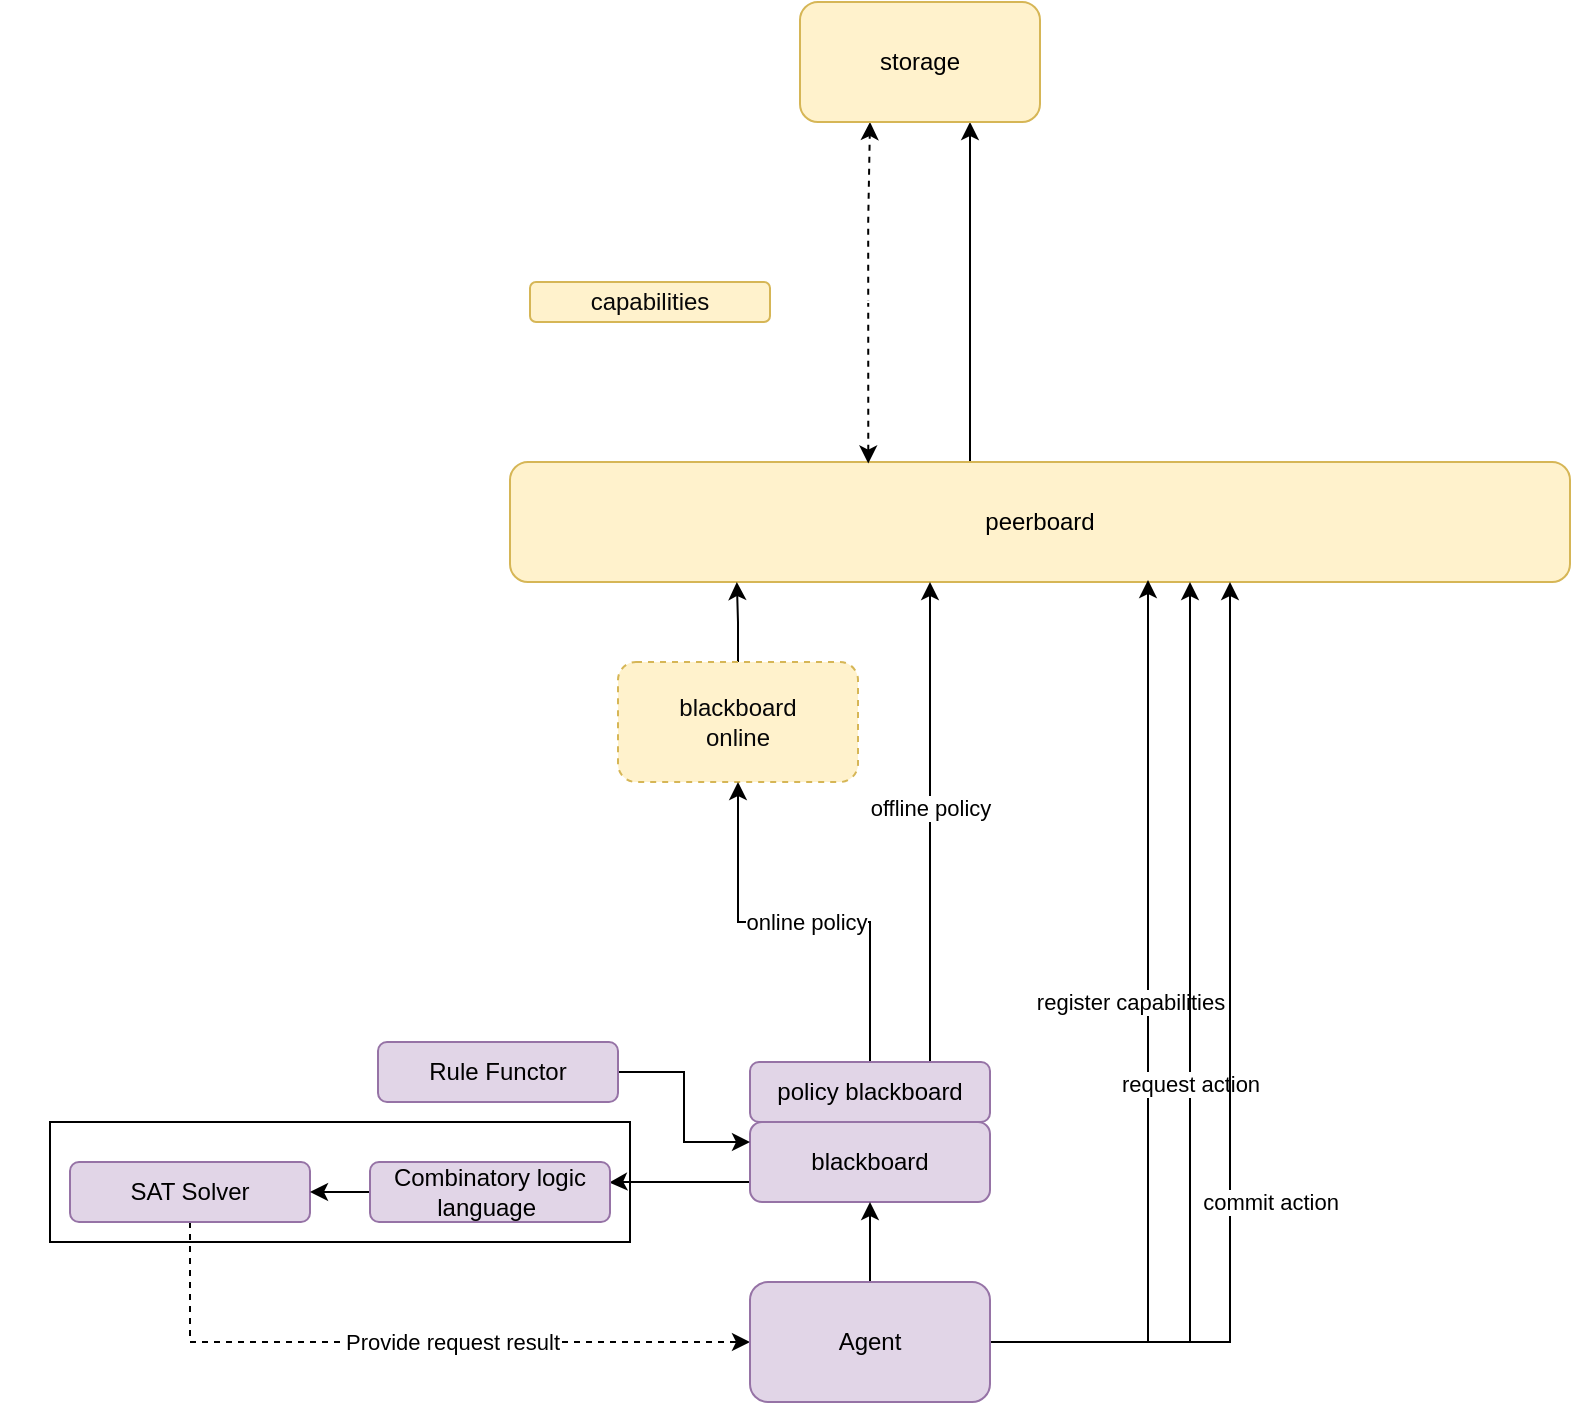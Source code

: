 <mxfile version="20.5.3" type="embed"><diagram id="23iRSUPoRavnBvh4doch" name="Page-1"><mxGraphModel dx="1932" dy="466" grid="1" gridSize="10" guides="1" tooltips="1" connect="1" arrows="1" fold="1" page="1" pageScale="1" pageWidth="827" pageHeight="1169" math="0" shadow="0"><root><mxCell id="0"/><mxCell id="1" parent="0"/><mxCell id="37" value="" style="rounded=0;whiteSpace=wrap;html=1;fontColor=default;fillColor=none;" vertex="1" parent="1"><mxGeometry x="10" y="640" width="290" height="60" as="geometry"/></mxCell><mxCell id="2" style="edgeStyle=orthogonalEdgeStyle;rounded=0;orthogonalLoop=1;jettySize=auto;html=1;" parent="1" source="3" target="24" edge="1"><mxGeometry relative="1" as="geometry"><Array as="points"><mxPoint x="470" y="200"/><mxPoint x="470" y="200"/></Array></mxGeometry></mxCell><mxCell id="3" value="&lt;font color=&quot;#000000&quot;&gt;peerboard&lt;/font&gt;" style="rounded=1;whiteSpace=wrap;html=1;fillColor=#fff2cc;strokeColor=#d6b656;" parent="1" vertex="1"><mxGeometry x="240" y="310" width="530" height="60" as="geometry"/></mxCell><mxCell id="27" style="edgeStyle=orthogonalEdgeStyle;rounded=0;orthogonalLoop=1;jettySize=auto;html=1;entryX=0;entryY=0.5;entryDx=0;entryDy=0;dashed=1;exitX=0.5;exitY=1;exitDx=0;exitDy=0;" parent="1" source="29" target="17" edge="1"><mxGeometry relative="1" as="geometry"><Array as="points"><mxPoint x="80" y="750"/></Array></mxGeometry></mxCell><mxCell id="33" value="Provide request result" style="edgeLabel;html=1;align=center;verticalAlign=middle;resizable=0;points=[];" parent="27" vertex="1" connectable="0"><mxGeometry x="-0.175" y="1" relative="1" as="geometry"><mxPoint x="50" y="1" as="offset"/></mxGeometry></mxCell><mxCell id="34" style="edgeStyle=orthogonalEdgeStyle;rounded=0;orthogonalLoop=1;jettySize=auto;html=1;startArrow=none;startFill=0;exitX=0;exitY=0.75;exitDx=0;exitDy=0;entryX=0.997;entryY=0.34;entryDx=0;entryDy=0;entryPerimeter=0;" parent="1" source="4" target="35" edge="1"><mxGeometry relative="1" as="geometry"><mxPoint x="290" y="670" as="targetPoint"/><Array as="points"><mxPoint x="294" y="670"/></Array></mxGeometry></mxCell><mxCell id="4" value="blackboard" style="rounded=1;whiteSpace=wrap;html=1;fillColor=#e1d5e7;strokeColor=#9673a6;fontColor=#000000;" parent="1" vertex="1"><mxGeometry x="360" y="640" width="120" height="40" as="geometry"/></mxCell><mxCell id="5" style="edgeStyle=orthogonalEdgeStyle;rounded=0;orthogonalLoop=1;jettySize=auto;html=1;entryX=0.214;entryY=1;entryDx=0;entryDy=0;entryPerimeter=0;" parent="1" source="6" target="3" edge="1"><mxGeometry relative="1" as="geometry"/></mxCell><mxCell id="6" value="blackboard &lt;br&gt;online" style="rounded=1;whiteSpace=wrap;html=1;fillColor=#fff2cc;strokeColor=#d6b656;gradientColor=none;dashed=1;fontColor=#080808;" parent="1" vertex="1"><mxGeometry x="294" y="410" width="120" height="60" as="geometry"/></mxCell><mxCell id="7" style="edgeStyle=orthogonalEdgeStyle;rounded=0;orthogonalLoop=1;jettySize=auto;html=1;entryX=0.5;entryY=1;entryDx=0;entryDy=0;" parent="1" source="11" target="6" edge="1"><mxGeometry relative="1" as="geometry"/></mxCell><mxCell id="8" value="online policy" style="edgeLabel;html=1;align=center;verticalAlign=middle;resizable=0;points=[];" parent="7" vertex="1" connectable="0"><mxGeometry x="0.212" y="-2" relative="1" as="geometry"><mxPoint x="23" y="2" as="offset"/></mxGeometry></mxCell><mxCell id="9" style="edgeStyle=orthogonalEdgeStyle;rounded=0;orthogonalLoop=1;jettySize=auto;html=1;" parent="1" source="11" edge="1"><mxGeometry relative="1" as="geometry"><mxPoint x="450" y="370" as="targetPoint"/><Array as="points"><mxPoint x="450" y="550"/><mxPoint x="450" y="550"/></Array></mxGeometry></mxCell><mxCell id="10" value="offline policy" style="edgeLabel;html=1;align=center;verticalAlign=middle;resizable=0;points=[];" parent="9" vertex="1" connectable="0"><mxGeometry x="-0.255" y="-2" relative="1" as="geometry"><mxPoint x="-2" y="-38" as="offset"/></mxGeometry></mxCell><mxCell id="11" value="policy blackboard" style="rounded=1;whiteSpace=wrap;html=1;fillColor=#e1d5e7;strokeColor=#9673a6;fontColor=#000000;" parent="1" vertex="1"><mxGeometry x="360" y="610" width="120" height="30" as="geometry"/></mxCell><mxCell id="12" style="edgeStyle=orthogonalEdgeStyle;rounded=0;orthogonalLoop=1;jettySize=auto;html=1;exitX=0.5;exitY=0;exitDx=0;exitDy=0;" parent="1" source="17" target="4" edge="1"><mxGeometry relative="1" as="geometry"><mxPoint x="420" y="790" as="sourcePoint"/></mxGeometry></mxCell><mxCell id="13" style="edgeStyle=orthogonalEdgeStyle;rounded=0;orthogonalLoop=1;jettySize=auto;html=1;" parent="1" source="17" edge="1"><mxGeometry relative="1" as="geometry"><mxPoint x="559" y="369" as="targetPoint"/><Array as="points"><mxPoint x="559" y="750"/></Array></mxGeometry></mxCell><mxCell id="14" value="register capabilities" style="edgeLabel;html=1;align=center;verticalAlign=middle;resizable=0;points=[];" parent="13" vertex="1" connectable="0"><mxGeometry x="0.009" relative="1" as="geometry"><mxPoint x="-9" y="-17" as="offset"/></mxGeometry></mxCell><mxCell id="15" style="edgeStyle=orthogonalEdgeStyle;rounded=0;orthogonalLoop=1;jettySize=auto;html=1;" parent="1" source="17" target="3" edge="1"><mxGeometry relative="1" as="geometry"><Array as="points"><mxPoint x="580" y="750"/></Array></mxGeometry></mxCell><mxCell id="16" value="request action" style="edgeLabel;html=1;align=center;verticalAlign=middle;resizable=0;points=[];" parent="15" vertex="1" connectable="0"><mxGeometry x="-0.069" relative="1" as="geometry"><mxPoint y="-6" as="offset"/></mxGeometry></mxCell><mxCell id="25" style="edgeStyle=orthogonalEdgeStyle;rounded=0;orthogonalLoop=1;jettySize=auto;html=1;" parent="1" source="17" edge="1"><mxGeometry relative="1" as="geometry"><mxPoint x="600" y="370" as="targetPoint"/><Array as="points"><mxPoint x="600" y="750"/><mxPoint x="600" y="370"/></Array></mxGeometry></mxCell><mxCell id="26" value="commit action" style="edgeLabel;html=1;align=center;verticalAlign=middle;resizable=0;points=[];" parent="25" vertex="1" connectable="0"><mxGeometry x="0.222" y="2" relative="1" as="geometry"><mxPoint x="22" y="115" as="offset"/></mxGeometry></mxCell><mxCell id="17" value="Agent&lt;br&gt;" style="rounded=1;whiteSpace=wrap;html=1;fillColor=#e1d5e7;strokeColor=#9673a6;fontColor=#000000;" parent="1" vertex="1"><mxGeometry x="360" y="720" width="120" height="60" as="geometry"/></mxCell><mxCell id="18" style="edgeStyle=orthogonalEdgeStyle;rounded=0;orthogonalLoop=1;jettySize=auto;html=1;dashed=1;exitX=0.338;exitY=0.013;exitDx=0;exitDy=0;exitPerimeter=0;startArrow=classic;startFill=1;" parent="1" source="3" edge="1"><mxGeometry relative="1" as="geometry"><Array as="points"><mxPoint x="419" y="190"/><mxPoint x="420" y="190"/><mxPoint x="420" y="140"/></Array><mxPoint x="420" y="300" as="sourcePoint"/><mxPoint x="420" y="140" as="targetPoint"/></mxGeometry></mxCell><mxCell id="21" style="edgeStyle=orthogonalEdgeStyle;rounded=0;orthogonalLoop=1;jettySize=auto;html=1;dashed=1;strokeColor=none;" parent="1" source="23" edge="1"><mxGeometry relative="1" as="geometry"><mxPoint x="410" y="230" as="targetPoint"/></mxGeometry></mxCell><mxCell id="22" style="edgeStyle=orthogonalEdgeStyle;rounded=0;orthogonalLoop=1;jettySize=auto;html=1;dashed=1;strokeColor=#FFFFFF;endArrow=none;endFill=0;" parent="1" source="23" edge="1"><mxGeometry relative="1" as="geometry"><mxPoint x="420" y="230" as="targetPoint"/></mxGeometry></mxCell><mxCell id="23" value="capabilities" style="rounded=1;whiteSpace=wrap;html=1;fillColor=#fff2cc;strokeColor=#d6b656;fontColor=#080808;" parent="1" vertex="1"><mxGeometry x="250" y="220" width="120" height="20" as="geometry"/></mxCell><mxCell id="24" value="storage" style="rounded=1;whiteSpace=wrap;html=1;fillColor=#fff2cc;strokeColor=#d6b656;fontColor=#000000;" parent="1" vertex="1"><mxGeometry x="385" y="80" width="120" height="60" as="geometry"/></mxCell><mxCell id="29" value="SAT Solver" style="rounded=1;whiteSpace=wrap;html=1;fillColor=#e1d5e7;strokeColor=#9673a6;fontColor=#000000;" parent="1" vertex="1"><mxGeometry x="20" y="660" width="120" height="30" as="geometry"/></mxCell><mxCell id="31" style="edgeStyle=orthogonalEdgeStyle;rounded=0;orthogonalLoop=1;jettySize=auto;html=1;entryX=0;entryY=0.25;entryDx=0;entryDy=0;startArrow=none;startFill=0;" parent="1" source="30" target="4" edge="1"><mxGeometry relative="1" as="geometry"/></mxCell><mxCell id="30" value="Rule Functor" style="rounded=1;whiteSpace=wrap;html=1;fillColor=#e1d5e7;strokeColor=#9673a6;fontColor=#000000;" parent="1" vertex="1"><mxGeometry x="174" y="600" width="120" height="30" as="geometry"/></mxCell><mxCell id="36" style="edgeStyle=orthogonalEdgeStyle;rounded=0;orthogonalLoop=1;jettySize=auto;html=1;entryX=1;entryY=0.5;entryDx=0;entryDy=0;fontColor=#000000;" edge="1" parent="1" source="35" target="29"><mxGeometry relative="1" as="geometry"/></mxCell><mxCell id="35" value="Combinatory logic language&amp;nbsp;" style="rounded=1;whiteSpace=wrap;html=1;fillColor=#e1d5e7;strokeColor=#9673a6;fontColor=#000000;" vertex="1" parent="1"><mxGeometry x="170" y="660" width="120" height="30" as="geometry"/></mxCell><mxCell id="38" value="Combinatory SAT Compilation" style="text;html=1;strokeColor=none;fillColor=none;align=center;verticalAlign=middle;whiteSpace=wrap;rounded=0;fontColor=#FFFFFF;" vertex="1" parent="1"><mxGeometry x="-15" y="634" width="240" height="30" as="geometry"/></mxCell></root></mxGraphModel></diagram></mxfile>